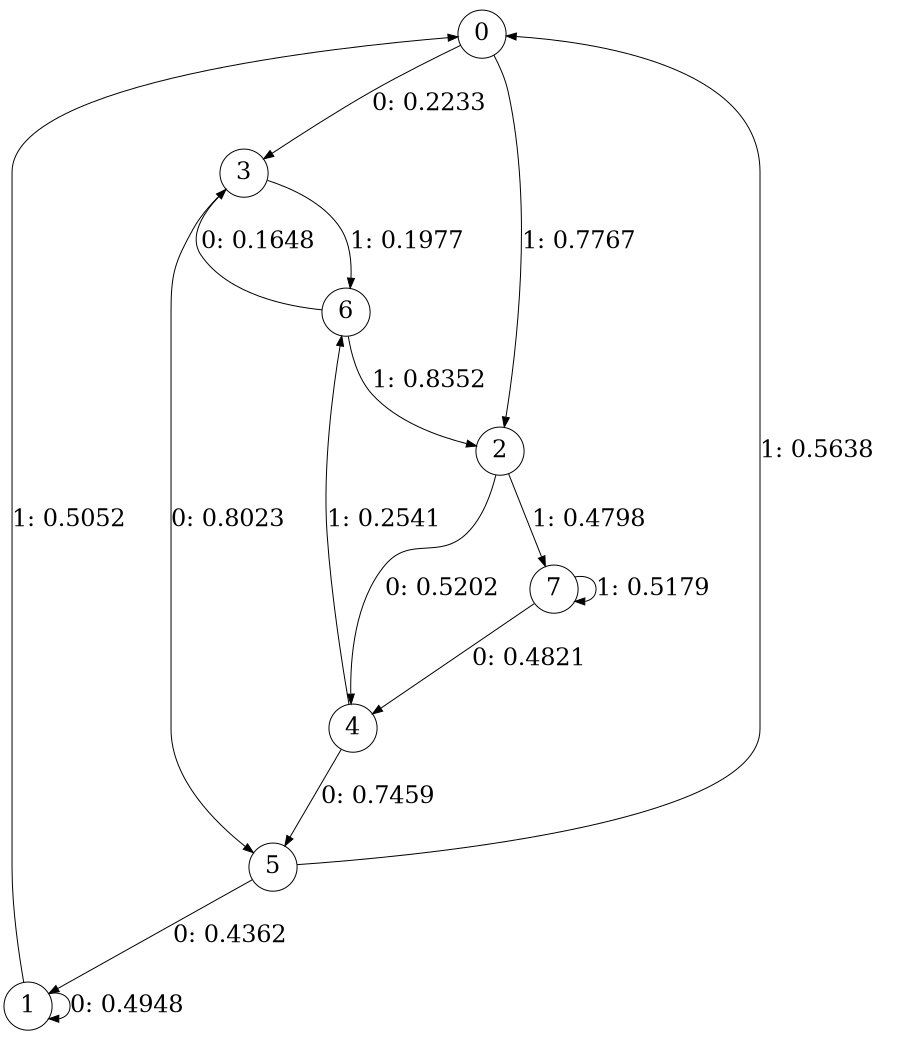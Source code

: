 digraph "ch3concat_phase3_L3" {
size = "6,8.5";
ratio = "fill";
node [shape = circle];
node [fontsize = 24];
edge [fontsize = 24];
0 -> 3 [label = "0: 0.2233   "];
0 -> 2 [label = "1: 0.7767   "];
1 -> 1 [label = "0: 0.4948   "];
1 -> 0 [label = "1: 0.5052   "];
2 -> 4 [label = "0: 0.5202   "];
2 -> 7 [label = "1: 0.4798   "];
3 -> 5 [label = "0: 0.8023   "];
3 -> 6 [label = "1: 0.1977   "];
4 -> 5 [label = "0: 0.7459   "];
4 -> 6 [label = "1: 0.2541   "];
5 -> 1 [label = "0: 0.4362   "];
5 -> 0 [label = "1: 0.5638   "];
6 -> 3 [label = "0: 0.1648   "];
6 -> 2 [label = "1: 0.8352   "];
7 -> 4 [label = "0: 0.4821   "];
7 -> 7 [label = "1: 0.5179   "];
}